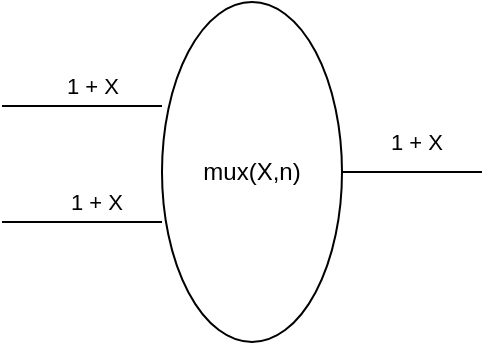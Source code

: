 <mxfile version="28.2.5">
  <diagram name="Page-1" id="J0CVZKJNswHFkCMedJ9U">
    <mxGraphModel dx="632" dy="546" grid="1" gridSize="10" guides="1" tooltips="1" connect="1" arrows="1" fold="1" page="1" pageScale="1" pageWidth="850" pageHeight="1100" math="0" shadow="0">
      <root>
        <mxCell id="0" />
        <mxCell id="1" parent="0" />
        <mxCell id="7FEVnHz1q0dPdt0fdVhT-2" value="mux(X,n)" style="ellipse;whiteSpace=wrap;html=1;" vertex="1" parent="1">
          <mxGeometry x="370" y="360" width="90" height="170" as="geometry" />
        </mxCell>
        <mxCell id="7FEVnHz1q0dPdt0fdVhT-3" value="" style="endArrow=none;html=1;rounded=0;entryX=0;entryY=0.306;entryDx=0;entryDy=0;entryPerimeter=0;" edge="1" parent="1" target="7FEVnHz1q0dPdt0fdVhT-2">
          <mxGeometry width="50" height="50" relative="1" as="geometry">
            <mxPoint x="290" y="412" as="sourcePoint" />
            <mxPoint x="450" y="470" as="targetPoint" />
          </mxGeometry>
        </mxCell>
        <mxCell id="7FEVnHz1q0dPdt0fdVhT-5" value="1 + X" style="edgeLabel;html=1;align=center;verticalAlign=bottom;resizable=0;points=[];labelPosition=center;verticalLabelPosition=top;textShadow=0;" vertex="1" connectable="0" parent="7FEVnHz1q0dPdt0fdVhT-3">
          <mxGeometry x="0.125" y="2" relative="1" as="geometry">
            <mxPoint as="offset" />
          </mxGeometry>
        </mxCell>
        <mxCell id="7FEVnHz1q0dPdt0fdVhT-4" value="" style="endArrow=none;html=1;rounded=0;entryX=0;entryY=0.647;entryDx=0;entryDy=0;entryPerimeter=0;" edge="1" parent="1" target="7FEVnHz1q0dPdt0fdVhT-2">
          <mxGeometry width="50" height="50" relative="1" as="geometry">
            <mxPoint x="290" y="470" as="sourcePoint" />
            <mxPoint x="450" y="470" as="targetPoint" />
          </mxGeometry>
        </mxCell>
        <mxCell id="7FEVnHz1q0dPdt0fdVhT-6" value="1 + X" style="edgeLabel;html=1;align=center;verticalAlign=bottom;resizable=0;points=[];labelPosition=center;verticalLabelPosition=top;" vertex="1" connectable="0" parent="7FEVnHz1q0dPdt0fdVhT-4">
          <mxGeometry x="0.175" y="1" relative="1" as="geometry">
            <mxPoint as="offset" />
          </mxGeometry>
        </mxCell>
        <mxCell id="7FEVnHz1q0dPdt0fdVhT-7" value="" style="endArrow=none;html=1;rounded=0;exitX=1;exitY=0.5;exitDx=0;exitDy=0;" edge="1" parent="1" source="7FEVnHz1q0dPdt0fdVhT-2">
          <mxGeometry width="50" height="50" relative="1" as="geometry">
            <mxPoint x="400" y="520" as="sourcePoint" />
            <mxPoint x="530" y="445" as="targetPoint" />
          </mxGeometry>
        </mxCell>
        <mxCell id="7FEVnHz1q0dPdt0fdVhT-8" value="1 + X" style="edgeLabel;html=1;align=center;verticalAlign=middle;resizable=0;points=[];" vertex="1" connectable="0" parent="7FEVnHz1q0dPdt0fdVhT-7">
          <mxGeometry x="0.057" relative="1" as="geometry">
            <mxPoint y="-15" as="offset" />
          </mxGeometry>
        </mxCell>
      </root>
    </mxGraphModel>
  </diagram>
</mxfile>
